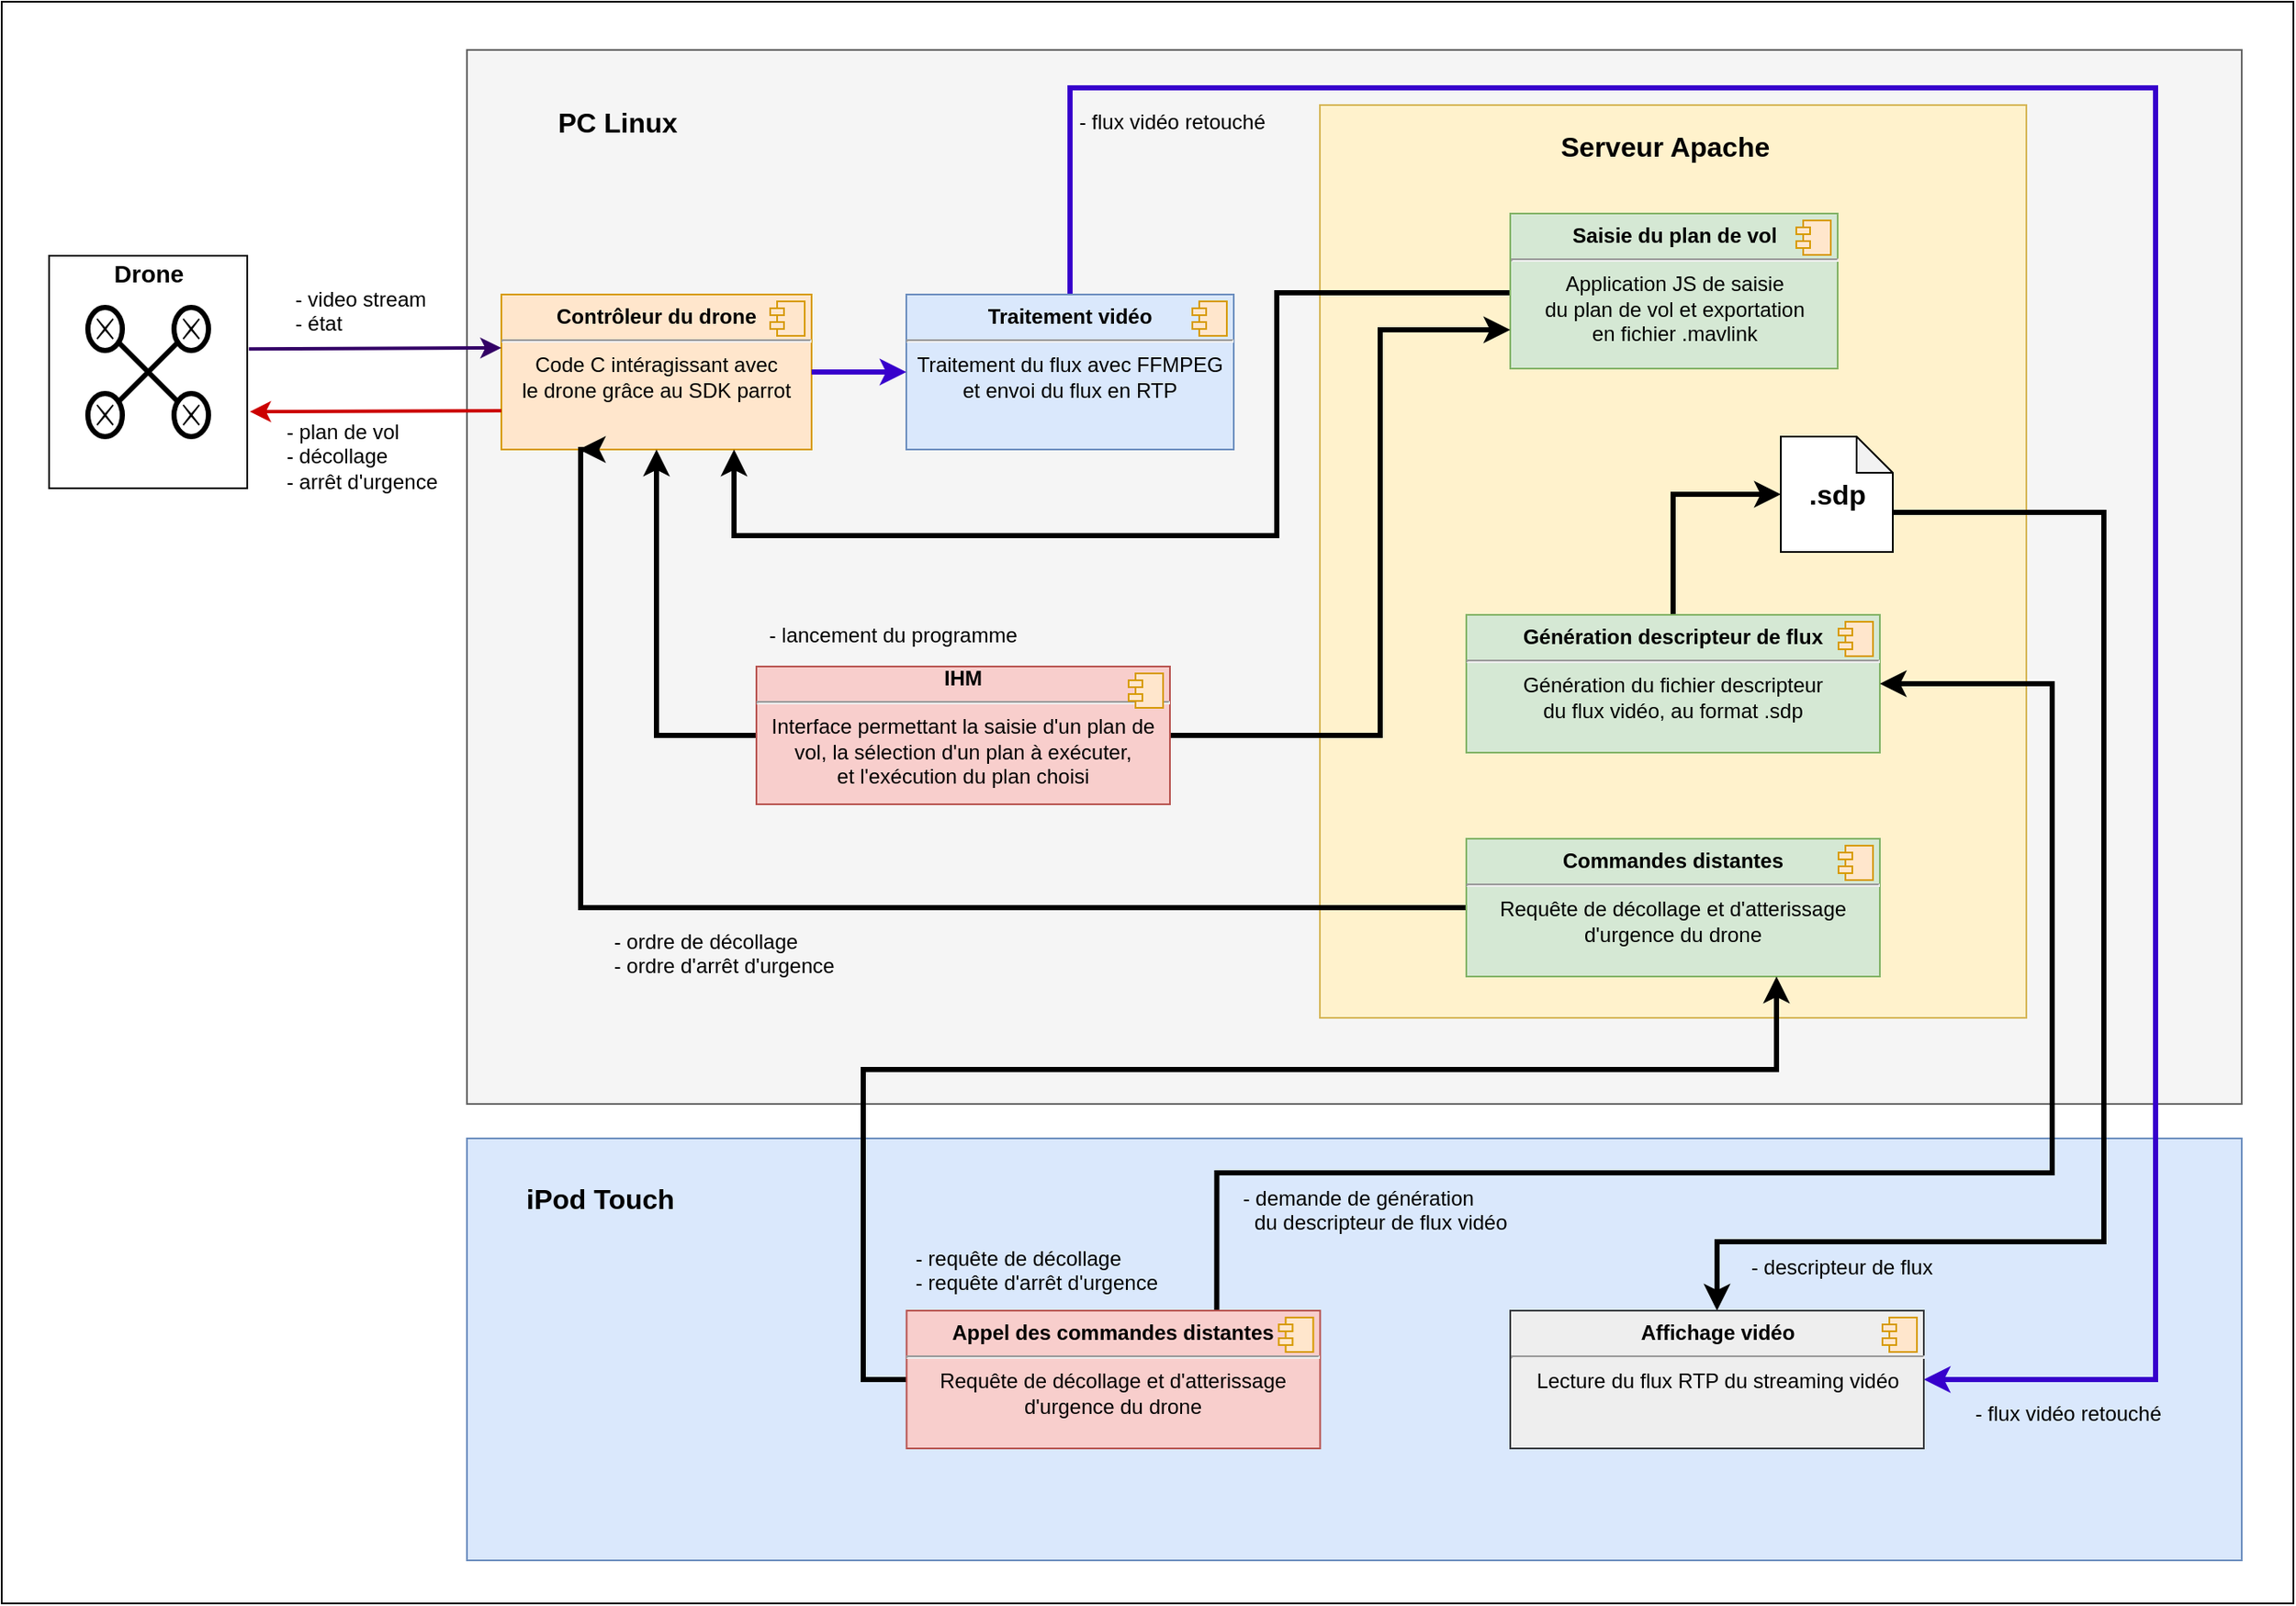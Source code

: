<mxfile version="10.6.5" type="device"><diagram id="UXq77EIQPH5moOWnhuZ9" name="Page-1"><mxGraphModel dx="1680" dy="2248" grid="1" gridSize="10" guides="1" tooltips="1" connect="1" arrows="1" fold="1" page="1" pageScale="1" pageWidth="850" pageHeight="1100" math="0" shadow="0"><root><mxCell id="0"/><mxCell id="1" parent="0"/><mxCell id="UhqAOUe3stbyaJBPy-j0-11" value="" style="rounded=0;whiteSpace=wrap;html=1;fillColor=none;" vertex="1" parent="1"><mxGeometry y="-90" width="1330" height="930" as="geometry"/></mxCell><mxCell id="UhqAOUe3stbyaJBPy-j0-1" value="" style="rounded=0;whiteSpace=wrap;html=1;fillColor=none;" vertex="1" parent="1"><mxGeometry x="27.5" y="57.5" width="115" height="135" as="geometry"/></mxCell><mxCell id="cVz30IGe0pyDaekU_Ifo-68" value="" style="rounded=0;whiteSpace=wrap;html=1;fillColor=#f5f5f5;strokeColor=#666666;fontColor=#333333;" parent="1" vertex="1"><mxGeometry x="270" y="-62" width="1030" height="612" as="geometry"/></mxCell><mxCell id="cVz30IGe0pyDaekU_Ifo-66" value="" style="rounded=0;whiteSpace=wrap;html=1;fillColor=#dae8fc;strokeColor=#6c8ebf;" parent="1" vertex="1"><mxGeometry x="270" y="570" width="1030" height="245" as="geometry"/></mxCell><mxCell id="cVz30IGe0pyDaekU_Ifo-31" value="" style="rounded=0;whiteSpace=wrap;html=1;fillColor=#fff2cc;strokeColor=#d6b656;" parent="1" vertex="1"><mxGeometry x="765" y="-30" width="410" height="530" as="geometry"/></mxCell><mxCell id="cVz30IGe0pyDaekU_Ifo-1" value="&lt;p style=&quot;margin: 0px ; margin-top: 6px ; text-align: center&quot;&gt;&lt;b&gt;Contrôleur du drone&lt;br&gt;&lt;/b&gt;&lt;/p&gt;&lt;hr&gt;&lt;div align=&quot;center&quot;&gt;Code C intéragissant avec &lt;br&gt;&lt;/div&gt;&lt;div align=&quot;center&quot;&gt;le drone grâce au SDK parrot&lt;br&gt;&lt;/div&gt;" style="align=left;overflow=fill;html=1;fillColor=#ffe6cc;strokeColor=#d79b00;" parent="1" vertex="1"><mxGeometry x="290" y="80" width="180" height="90" as="geometry"/></mxCell><mxCell id="cVz30IGe0pyDaekU_Ifo-2" value="" style="shape=component;jettyWidth=8;jettyHeight=4;fillColor=#ffe6cc;strokeColor=#d79b00;" parent="cVz30IGe0pyDaekU_Ifo-1" vertex="1"><mxGeometry x="1" width="20" height="20" relative="1" as="geometry"><mxPoint x="-24" y="4" as="offset"/></mxGeometry></mxCell><mxCell id="cVz30IGe0pyDaekU_Ifo-3" value="" style="shape=umlDestroy;whiteSpace=wrap;html=1;strokeWidth=3;" parent="1" vertex="1"><mxGeometry x="60" y="100" width="50" height="50" as="geometry"/></mxCell><mxCell id="cVz30IGe0pyDaekU_Ifo-5" value="" style="shape=mxgraph.bpmn.shape;html=1;verticalLabelPosition=bottom;labelBackgroundColor=#ffffff;verticalAlign=top;align=center;perimeter=ellipsePerimeter;outlineConnect=0;outline=end;symbol=cancel;" parent="1" vertex="1"><mxGeometry x="50" y="87.5" width="20" height="25" as="geometry"/></mxCell><mxCell id="cVz30IGe0pyDaekU_Ifo-6" value="" style="shape=mxgraph.bpmn.shape;html=1;verticalLabelPosition=bottom;labelBackgroundColor=#ffffff;verticalAlign=top;align=center;perimeter=ellipsePerimeter;outlineConnect=0;outline=end;symbol=cancel;" parent="1" vertex="1"><mxGeometry x="100" y="87.5" width="20" height="25" as="geometry"/></mxCell><mxCell id="cVz30IGe0pyDaekU_Ifo-7" value="" style="shape=mxgraph.bpmn.shape;html=1;verticalLabelPosition=bottom;labelBackgroundColor=#ffffff;verticalAlign=top;align=center;perimeter=ellipsePerimeter;outlineConnect=0;outline=end;symbol=cancel;" parent="1" vertex="1"><mxGeometry x="50" y="137.5" width="20" height="25" as="geometry"/></mxCell><mxCell id="cVz30IGe0pyDaekU_Ifo-8" value="" style="shape=mxgraph.bpmn.shape;html=1;verticalLabelPosition=bottom;labelBackgroundColor=#ffffff;verticalAlign=top;align=center;perimeter=ellipsePerimeter;outlineConnect=0;outline=end;symbol=cancel;" parent="1" vertex="1"><mxGeometry x="100" y="137.5" width="20" height="25" as="geometry"/></mxCell><mxCell id="cVz30IGe0pyDaekU_Ifo-10" value="" style="endArrow=classic;html=1;strokeWidth=2;strokeColor=#330066;exitX=1.008;exitY=0.401;exitDx=0;exitDy=0;exitPerimeter=0;" parent="1" edge="1" source="UhqAOUe3stbyaJBPy-j0-1"><mxGeometry width="50" height="50" relative="1" as="geometry"><mxPoint x="170" y="120" as="sourcePoint"/><mxPoint x="290" y="111" as="targetPoint"/></mxGeometry></mxCell><mxCell id="cVz30IGe0pyDaekU_Ifo-11" value="" style="endArrow=classic;html=1;strokeColor=#CC0000;strokeWidth=2;exitX=0;exitY=0.75;exitDx=0;exitDy=0;" parent="1" edge="1" source="cVz30IGe0pyDaekU_Ifo-1"><mxGeometry width="50" height="50" relative="1" as="geometry"><mxPoint x="250" y="130" as="sourcePoint"/><mxPoint x="144" y="148" as="targetPoint"/></mxGeometry></mxCell><mxCell id="cVz30IGe0pyDaekU_Ifo-12" value="&lt;div&gt;&amp;nbsp;- video stream&lt;/div&gt;&lt;div&gt;&amp;nbsp;- état&lt;br&gt;&lt;/div&gt;" style="text;html=1;resizable=0;points=[];autosize=1;align=left;verticalAlign=top;spacingTop=-4;" parent="1" vertex="1"><mxGeometry x="165" y="72.5" width="100" height="30" as="geometry"/></mxCell><mxCell id="cVz30IGe0pyDaekU_Ifo-13" value="&lt;div&gt;&amp;nbsp;- plan de vol&lt;/div&gt;&lt;div&gt;&amp;nbsp;- décollage&lt;/div&gt;&lt;div&gt;&amp;nbsp;- arrêt d'urgence&lt;/div&gt;&lt;div&gt;&lt;br&gt;&lt;/div&gt;" style="text;html=1;resizable=0;points=[];autosize=1;align=left;verticalAlign=top;spacingTop=-4;" parent="1" vertex="1"><mxGeometry x="160" y="149.5" width="110" height="60" as="geometry"/></mxCell><mxCell id="cVz30IGe0pyDaekU_Ifo-51" style="edgeStyle=orthogonalEdgeStyle;rounded=0;orthogonalLoop=1;jettySize=auto;html=1;exitX=0.5;exitY=0;exitDx=0;exitDy=0;entryX=1;entryY=0.5;entryDx=0;entryDy=0;strokeColor=#3700CC;strokeWidth=3;fillColor=#6a00ff;" parent="1" source="cVz30IGe0pyDaekU_Ifo-16" target="cVz30IGe0pyDaekU_Ifo-39" edge="1"><mxGeometry relative="1" as="geometry"><Array as="points"><mxPoint x="620" y="-40"/><mxPoint x="1250" y="-40"/><mxPoint x="1250" y="710"/></Array></mxGeometry></mxCell><mxCell id="cVz30IGe0pyDaekU_Ifo-16" value="&lt;p style=&quot;margin: 6px 0px 0px&quot; align=&quot;center&quot;&gt;&lt;b&gt;Traitement vidéo&lt;br&gt;&lt;/b&gt;&lt;/p&gt;&lt;hr align=&quot;center&quot;&gt;&lt;div align=&quot;center&quot;&gt;Traitement du flux avec FFMPEG &lt;br&gt;&lt;/div&gt;&lt;div align=&quot;center&quot;&gt;et envoi du flux en RTP&lt;br&gt;&lt;/div&gt;" style="align=left;overflow=fill;html=1;fillColor=#dae8fc;strokeColor=#6c8ebf;" parent="1" vertex="1"><mxGeometry x="525" y="80" width="190" height="90" as="geometry"/></mxCell><mxCell id="cVz30IGe0pyDaekU_Ifo-17" value="" style="shape=component;jettyWidth=8;jettyHeight=4;fillColor=#ffe6cc;strokeColor=#d79b00;" parent="cVz30IGe0pyDaekU_Ifo-16" vertex="1"><mxGeometry x="1" width="20" height="20" relative="1" as="geometry"><mxPoint x="-24" y="4" as="offset"/></mxGeometry></mxCell><mxCell id="cVz30IGe0pyDaekU_Ifo-18" value="" style="endArrow=classic;html=1;strokeColor=#3700CC;strokeWidth=3;exitX=1;exitY=0.5;exitDx=0;exitDy=0;entryX=0;entryY=0.5;entryDx=0;entryDy=0;fillColor=#6a00ff;" parent="1" source="cVz30IGe0pyDaekU_Ifo-1" target="cVz30IGe0pyDaekU_Ifo-16" edge="1"><mxGeometry width="50" height="50" relative="1" as="geometry"><mxPoint x="500" y="150" as="sourcePoint"/><mxPoint x="550" y="100" as="targetPoint"/></mxGeometry></mxCell><mxCell id="UhqAOUe3stbyaJBPy-j0-12" style="edgeStyle=orthogonalEdgeStyle;rounded=0;orthogonalLoop=1;jettySize=auto;html=1;exitX=0;exitY=0.5;exitDx=0;exitDy=0;entryX=0.75;entryY=1;entryDx=0;entryDy=0;strokeWidth=3;" edge="1" parent="1" source="cVz30IGe0pyDaekU_Ifo-19" target="cVz30IGe0pyDaekU_Ifo-1"><mxGeometry relative="1" as="geometry"><Array as="points"><mxPoint x="876" y="79"/><mxPoint x="740" y="79"/><mxPoint x="740" y="220"/><mxPoint x="425" y="220"/></Array></mxGeometry></mxCell><mxCell id="cVz30IGe0pyDaekU_Ifo-19" value="&lt;p style=&quot;margin: 6px 0px 0px&quot; align=&quot;center&quot;&gt;&lt;b&gt;Saisie du plan de vol&lt;br&gt;&lt;/b&gt;&lt;/p&gt;&lt;hr align=&quot;center&quot;&gt;&lt;div align=&quot;center&quot;&gt;Application JS de saisie&lt;/div&gt;&lt;div align=&quot;center&quot;&gt;du plan de vol et exportation&lt;/div&gt;&lt;div align=&quot;center&quot;&gt;en fichier .mavlink&lt;br&gt;&lt;/div&gt;" style="align=left;overflow=fill;html=1;fillColor=#d5e8d4;strokeColor=#82b366;" parent="1" vertex="1"><mxGeometry x="875.5" y="33" width="190" height="90" as="geometry"/></mxCell><mxCell id="cVz30IGe0pyDaekU_Ifo-20" value="" style="shape=component;jettyWidth=8;jettyHeight=4;fillColor=#ffe6cc;strokeColor=#d79b00;" parent="cVz30IGe0pyDaekU_Ifo-19" vertex="1"><mxGeometry x="1" width="20" height="20" relative="1" as="geometry"><mxPoint x="-24" y="4" as="offset"/></mxGeometry></mxCell><mxCell id="cVz30IGe0pyDaekU_Ifo-45" style="edgeStyle=orthogonalEdgeStyle;rounded=0;orthogonalLoop=1;jettySize=auto;html=1;exitX=0.5;exitY=0;exitDx=0;exitDy=0;entryX=0;entryY=0.5;entryDx=0;entryDy=0;entryPerimeter=0;strokeColor=#000000;strokeWidth=3;" parent="1" source="cVz30IGe0pyDaekU_Ifo-21" target="cVz30IGe0pyDaekU_Ifo-33" edge="1"><mxGeometry relative="1" as="geometry"/></mxCell><mxCell id="cVz30IGe0pyDaekU_Ifo-21" value="&lt;p style=&quot;margin: 6px 0px 0px&quot; align=&quot;center&quot;&gt;&lt;b&gt;Génération descripteur de flux&lt;br&gt;&lt;/b&gt;&lt;/p&gt;&lt;hr align=&quot;center&quot;&gt;&lt;div align=&quot;center&quot;&gt;Génération du fichier descripteur &lt;br&gt;&lt;/div&gt;&lt;div align=&quot;center&quot;&gt;du flux vidéo, au format .sdp&lt;/div&gt;" style="align=left;overflow=fill;html=1;fillColor=#d5e8d4;strokeColor=#82b366;" parent="1" vertex="1"><mxGeometry x="850" y="266" width="240" height="80" as="geometry"/></mxCell><mxCell id="cVz30IGe0pyDaekU_Ifo-22" value="" style="shape=component;jettyWidth=8;jettyHeight=4;fillColor=#ffe6cc;strokeColor=#d79b00;" parent="cVz30IGe0pyDaekU_Ifo-21" vertex="1"><mxGeometry x="1" width="20" height="20" relative="1" as="geometry"><mxPoint x="-24" y="4" as="offset"/></mxGeometry></mxCell><mxCell id="cVz30IGe0pyDaekU_Ifo-46" style="edgeStyle=orthogonalEdgeStyle;rounded=0;orthogonalLoop=1;jettySize=auto;html=1;exitX=0;exitY=0.5;exitDx=0;exitDy=0;strokeColor=#000000;strokeWidth=3;entryX=0.25;entryY=1;entryDx=0;entryDy=0;" parent="1" source="cVz30IGe0pyDaekU_Ifo-23" target="cVz30IGe0pyDaekU_Ifo-1" edge="1"><mxGeometry relative="1" as="geometry"><mxPoint x="380" y="280" as="targetPoint"/><Array as="points"><mxPoint x="336" y="436"/></Array></mxGeometry></mxCell><mxCell id="cVz30IGe0pyDaekU_Ifo-23" value="&lt;p style=&quot;margin: 6px 0px 0px&quot; align=&quot;center&quot;&gt;&lt;b&gt;Commandes distantes&lt;br&gt;&lt;/b&gt;&lt;/p&gt;&lt;hr align=&quot;center&quot;&gt;&lt;div align=&quot;center&quot;&gt;Requête de décollage et d'atterissage &lt;br&gt;&lt;/div&gt;&lt;div align=&quot;center&quot;&gt;d'urgence du drone&lt;/div&gt;" style="align=left;overflow=fill;html=1;fillColor=#d5e8d4;strokeColor=#82b366;" parent="1" vertex="1"><mxGeometry x="850" y="396" width="240" height="80" as="geometry"/></mxCell><mxCell id="cVz30IGe0pyDaekU_Ifo-24" value="" style="shape=component;jettyWidth=8;jettyHeight=4;fillColor=#ffe6cc;strokeColor=#d79b00;" parent="cVz30IGe0pyDaekU_Ifo-23" vertex="1"><mxGeometry x="1" width="20" height="20" relative="1" as="geometry"><mxPoint x="-24" y="4" as="offset"/></mxGeometry></mxCell><mxCell id="cVz30IGe0pyDaekU_Ifo-29" value="&lt;div&gt;&amp;nbsp;- ordre de décollage&lt;/div&gt;&lt;div&gt;&amp;nbsp;- ordre d'arrêt d'urgence&lt;br&gt;&lt;/div&gt;" style="text;html=1;resizable=0;points=[];autosize=1;align=left;verticalAlign=top;spacingTop=-4;" parent="1" vertex="1"><mxGeometry x="350" y="446" width="150" height="30" as="geometry"/></mxCell><mxCell id="cVz30IGe0pyDaekU_Ifo-32" value="&lt;font style=&quot;font-size: 16px&quot;&gt;&lt;b&gt;&lt;font style=&quot;font-size: 16px&quot;&gt;Serveur Apache&lt;/font&gt;&lt;/b&gt;&lt;/font&gt;" style="text;html=1;strokeColor=none;fillColor=none;align=center;verticalAlign=middle;whiteSpace=wrap;rounded=0;" parent="1" vertex="1"><mxGeometry x="897.5" y="-20" width="135" height="27" as="geometry"/></mxCell><mxCell id="cVz30IGe0pyDaekU_Ifo-43" style="edgeStyle=orthogonalEdgeStyle;rounded=0;orthogonalLoop=1;jettySize=auto;html=1;exitX=0;exitY=0;exitDx=65;exitDy=44;exitPerimeter=0;entryX=0.5;entryY=0;entryDx=0;entryDy=0;strokeColor=#000000;strokeWidth=3;" parent="1" source="cVz30IGe0pyDaekU_Ifo-33" target="cVz30IGe0pyDaekU_Ifo-39" edge="1"><mxGeometry relative="1" as="geometry"><Array as="points"><mxPoint x="1097" y="206"/><mxPoint x="1220" y="206"/><mxPoint x="1220" y="630"/><mxPoint x="996" y="630"/></Array></mxGeometry></mxCell><mxCell id="cVz30IGe0pyDaekU_Ifo-33" value="&lt;b&gt;&lt;font style=&quot;font-size: 16px&quot;&gt;.sdp&lt;/font&gt;&lt;/b&gt;" style="shape=note;whiteSpace=wrap;html=1;backgroundOutline=1;darkOpacity=0.05;size=21;" parent="1" vertex="1"><mxGeometry x="1032.5" y="162.5" width="65" height="67" as="geometry"/></mxCell><mxCell id="cVz30IGe0pyDaekU_Ifo-44" style="edgeStyle=orthogonalEdgeStyle;rounded=0;orthogonalLoop=1;jettySize=auto;html=1;exitX=0;exitY=0.5;exitDx=0;exitDy=0;strokeColor=#000000;strokeWidth=3;entryX=0.75;entryY=1;entryDx=0;entryDy=0;" parent="1" source="cVz30IGe0pyDaekU_Ifo-36" target="cVz30IGe0pyDaekU_Ifo-23" edge="1"><mxGeometry relative="1" as="geometry"><mxPoint x="740" y="567" as="targetPoint"/><Array as="points"><mxPoint x="500" y="710"/><mxPoint x="500" y="530"/><mxPoint x="1030" y="530"/></Array></mxGeometry></mxCell><mxCell id="cVz30IGe0pyDaekU_Ifo-63" style="edgeStyle=orthogonalEdgeStyle;rounded=0;orthogonalLoop=1;jettySize=auto;html=1;exitX=0.75;exitY=0;exitDx=0;exitDy=0;entryX=1;entryY=0.5;entryDx=0;entryDy=0;strokeColor=#000000;strokeWidth=3;" parent="1" source="cVz30IGe0pyDaekU_Ifo-36" target="cVz30IGe0pyDaekU_Ifo-21" edge="1"><mxGeometry relative="1" as="geometry"><Array as="points"><mxPoint x="706" y="590"/><mxPoint x="1190" y="590"/><mxPoint x="1190" y="306"/></Array></mxGeometry></mxCell><mxCell id="cVz30IGe0pyDaekU_Ifo-36" value="&lt;p style=&quot;margin: 6px 0px 0px&quot; align=&quot;center&quot;&gt;&lt;b&gt;Appel des commandes distantes&lt;br&gt;&lt;/b&gt;&lt;/p&gt;&lt;hr align=&quot;center&quot;&gt;&lt;div align=&quot;center&quot;&gt;Requête de décollage et d'atterissage &lt;br&gt;&lt;/div&gt;&lt;div align=&quot;center&quot;&gt;d'urgence du drone&lt;/div&gt;" style="align=left;overflow=fill;html=1;fillColor=#f8cecc;strokeColor=#b85450;" parent="1" vertex="1"><mxGeometry x="525.167" y="670" width="240" height="80" as="geometry"/></mxCell><mxCell id="cVz30IGe0pyDaekU_Ifo-37" value="" style="shape=component;jettyWidth=8;jettyHeight=4;fillColor=#ffe6cc;strokeColor=#d79b00;" parent="cVz30IGe0pyDaekU_Ifo-36" vertex="1"><mxGeometry x="1" width="20" height="20" relative="1" as="geometry"><mxPoint x="-24" y="4" as="offset"/></mxGeometry></mxCell><mxCell id="cVz30IGe0pyDaekU_Ifo-39" value="&lt;p style=&quot;margin: 6px 0px 0px&quot; align=&quot;center&quot;&gt;&lt;b&gt;Affichage vidéo&lt;br&gt;&lt;/b&gt;&lt;/p&gt;&lt;hr align=&quot;center&quot;&gt;&lt;div align=&quot;center&quot;&gt;Lecture du flux RTP du streaming vidéo &lt;br&gt;&lt;/div&gt;" style="align=left;overflow=fill;html=1;fillColor=#eeeeee;strokeColor=#36393d;" parent="1" vertex="1"><mxGeometry x="875.5" y="670" width="240" height="80" as="geometry"/></mxCell><mxCell id="cVz30IGe0pyDaekU_Ifo-40" value="" style="shape=component;jettyWidth=8;jettyHeight=4;fillColor=#ffe6cc;strokeColor=#d79b00;" parent="cVz30IGe0pyDaekU_Ifo-39" vertex="1"><mxGeometry x="1" width="20" height="20" relative="1" as="geometry"><mxPoint x="-24" y="4" as="offset"/></mxGeometry></mxCell><mxCell id="cVz30IGe0pyDaekU_Ifo-54" style="edgeStyle=orthogonalEdgeStyle;rounded=0;orthogonalLoop=1;jettySize=auto;html=1;exitX=1;exitY=0.5;exitDx=0;exitDy=0;entryX=0;entryY=0.75;entryDx=0;entryDy=0;strokeColor=#000000;strokeWidth=3;" parent="1" source="cVz30IGe0pyDaekU_Ifo-52" target="cVz30IGe0pyDaekU_Ifo-19" edge="1"><mxGeometry relative="1" as="geometry"><Array as="points"><mxPoint x="800" y="336"/><mxPoint x="800" y="100"/></Array></mxGeometry></mxCell><mxCell id="cVz30IGe0pyDaekU_Ifo-55" style="edgeStyle=orthogonalEdgeStyle;rounded=0;orthogonalLoop=1;jettySize=auto;html=1;exitX=0;exitY=0.5;exitDx=0;exitDy=0;entryX=0.5;entryY=1;entryDx=0;entryDy=0;strokeColor=#000000;strokeWidth=3;" parent="1" source="cVz30IGe0pyDaekU_Ifo-52" target="cVz30IGe0pyDaekU_Ifo-1" edge="1"><mxGeometry relative="1" as="geometry"/></mxCell><mxCell id="cVz30IGe0pyDaekU_Ifo-52" value="&lt;div align=&quot;center&quot;&gt;&lt;b&gt;IHM&lt;/b&gt;&lt;/div&gt;&lt;hr align=&quot;center&quot;&gt;&lt;div align=&quot;center&quot;&gt;Interface permettant la saisie d'un plan de &lt;br&gt;&lt;/div&gt;&lt;div align=&quot;center&quot;&gt;vol, la sélection d'un plan à exécuter, &lt;br&gt;&lt;/div&gt;&lt;div align=&quot;center&quot;&gt;et l'exécution du plan choisi&lt;/div&gt;" style="align=left;overflow=fill;html=1;fillColor=#f8cecc;strokeColor=#b85450;" parent="1" vertex="1"><mxGeometry x="438" y="296" width="240" height="80" as="geometry"/></mxCell><mxCell id="cVz30IGe0pyDaekU_Ifo-53" value="" style="shape=component;jettyWidth=8;jettyHeight=4;fillColor=#ffe6cc;strokeColor=#d79b00;" parent="cVz30IGe0pyDaekU_Ifo-52" vertex="1"><mxGeometry x="1" width="20" height="20" relative="1" as="geometry"><mxPoint x="-24" y="4" as="offset"/></mxGeometry></mxCell><mxCell id="cVz30IGe0pyDaekU_Ifo-59" value="&amp;nbsp;- flux vidéo retouché" style="text;html=1;resizable=0;points=[];autosize=1;align=left;verticalAlign=top;spacingTop=-4;" parent="1" vertex="1"><mxGeometry x="1140" y="720" width="130" height="20" as="geometry"/></mxCell><mxCell id="cVz30IGe0pyDaekU_Ifo-62" value="&amp;nbsp;- descripteur de flux" style="text;html=1;resizable=0;points=[];autosize=1;align=left;verticalAlign=top;spacingTop=-4;" parent="1" vertex="1"><mxGeometry x="1010" y="635" width="130" height="20" as="geometry"/></mxCell><mxCell id="cVz30IGe0pyDaekU_Ifo-64" value="&lt;div&gt;&amp;nbsp;- demande de génération &lt;br&gt;&lt;/div&gt;&lt;div&gt;&amp;nbsp;&amp;nbsp; du descripteur de flux vidéo&lt;/div&gt;&lt;div&gt;&lt;br&gt;&lt;/div&gt;" style="text;html=1;resizable=0;points=[];autosize=1;align=left;verticalAlign=top;spacingTop=-4;" parent="1" vertex="1"><mxGeometry x="715" y="595" width="170" height="40" as="geometry"/></mxCell><mxCell id="cVz30IGe0pyDaekU_Ifo-65" value="&lt;div&gt;&amp;nbsp;- requête de décollage&lt;/div&gt;&lt;div&gt;&amp;nbsp;- requête d'arrêt d'urgence&lt;br&gt;&lt;/div&gt;" style="text;html=1;resizable=0;points=[];autosize=1;align=left;verticalAlign=top;spacingTop=-4;" parent="1" vertex="1"><mxGeometry x="525" y="630" width="160" height="30" as="geometry"/></mxCell><mxCell id="cVz30IGe0pyDaekU_Ifo-67" value="&lt;b&gt;&lt;font style=&quot;font-size: 16px&quot;&gt;iPod Touch &lt;/font&gt;&lt;/b&gt;" style="text;html=1;strokeColor=none;fillColor=none;align=center;verticalAlign=middle;whiteSpace=wrap;rounded=0;" parent="1" vertex="1"><mxGeometry x="300" y="595" width="95" height="20" as="geometry"/></mxCell><mxCell id="cVz30IGe0pyDaekU_Ifo-69" value="&lt;b&gt;&lt;font style=&quot;font-size: 16px&quot;&gt;PC Linux&lt;/font&gt;&lt;/b&gt;" style="text;html=1;strokeColor=none;fillColor=none;align=center;verticalAlign=middle;whiteSpace=wrap;rounded=0;" parent="1" vertex="1"><mxGeometry x="310" y="-30" width="95" height="20" as="geometry"/></mxCell><mxCell id="UhqAOUe3stbyaJBPy-j0-5" value="&amp;nbsp;- flux vidéo retouché" style="text;html=1;resizable=0;points=[];autosize=1;align=left;verticalAlign=top;spacingTop=-4;" vertex="1" parent="1"><mxGeometry x="620" y="-30" width="130" height="20" as="geometry"/></mxCell><mxCell id="UhqAOUe3stbyaJBPy-j0-7" value="&lt;b&gt;&lt;font style=&quot;font-size: 14px&quot;&gt;Drone&lt;/font&gt;&lt;/b&gt;" style="text;html=1;strokeColor=none;fillColor=none;align=center;verticalAlign=middle;whiteSpace=wrap;rounded=0;" vertex="1" parent="1"><mxGeometry x="37.5" y="58" width="95" height="20" as="geometry"/></mxCell><mxCell id="UhqAOUe3stbyaJBPy-j0-13" value="&amp;nbsp;- lancement du programme" style="text;html=1;resizable=0;points=[];autosize=1;align=left;verticalAlign=top;spacingTop=-4;" vertex="1" parent="1"><mxGeometry x="440" y="268" width="170" height="20" as="geometry"/></mxCell></root></mxGraphModel></diagram></mxfile>